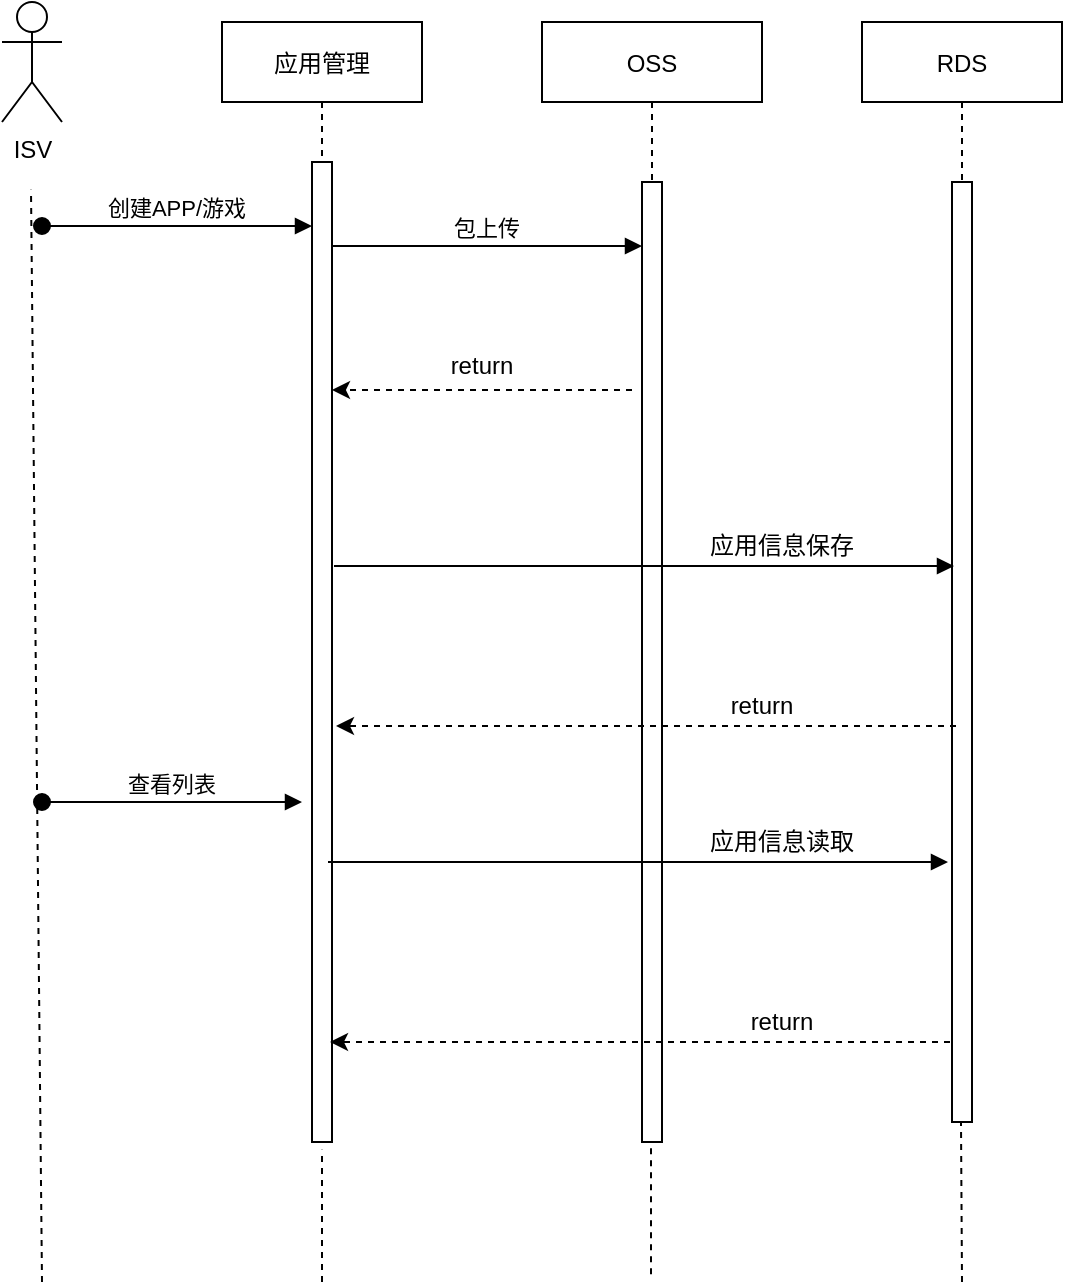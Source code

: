 <mxfile version="14.8.0" type="github">
  <diagram id="kgpKYQtTHZ0yAKxKKP6v" name="Page-1">
    <mxGraphModel dx="1298" dy="754" grid="1" gridSize="10" guides="1" tooltips="1" connect="1" arrows="1" fold="1" page="1" pageScale="1" pageWidth="850" pageHeight="1100" math="0" shadow="0">
      <root>
        <mxCell id="0" />
        <mxCell id="1" parent="0" />
        <mxCell id="3nuBFxr9cyL0pnOWT2aG-1" value="应用管理" style="shape=umlLifeline;perimeter=lifelinePerimeter;container=1;collapsible=0;recursiveResize=0;rounded=0;shadow=0;strokeWidth=1;" parent="1" vertex="1">
          <mxGeometry x="230" y="90" width="100" height="560" as="geometry" />
        </mxCell>
        <mxCell id="3nuBFxr9cyL0pnOWT2aG-2" value="" style="points=[];perimeter=orthogonalPerimeter;rounded=0;shadow=0;strokeWidth=1;" parent="3nuBFxr9cyL0pnOWT2aG-1" vertex="1">
          <mxGeometry x="45" y="70" width="10" height="490" as="geometry" />
        </mxCell>
        <mxCell id="3nuBFxr9cyL0pnOWT2aG-3" value="创建APP/游戏" style="verticalAlign=bottom;startArrow=oval;endArrow=block;startSize=8;shadow=0;strokeWidth=1;" parent="3nuBFxr9cyL0pnOWT2aG-1" edge="1">
          <mxGeometry relative="1" as="geometry">
            <mxPoint x="-90" y="102" as="sourcePoint" />
            <mxPoint x="45" y="102" as="targetPoint" />
          </mxGeometry>
        </mxCell>
        <mxCell id="3nuBFxr9cyL0pnOWT2aG-5" value="OSS" style="shape=umlLifeline;perimeter=lifelinePerimeter;container=1;collapsible=0;recursiveResize=0;rounded=0;shadow=0;strokeWidth=1;" parent="1" vertex="1">
          <mxGeometry x="390" y="90" width="110" height="560" as="geometry" />
        </mxCell>
        <mxCell id="3nuBFxr9cyL0pnOWT2aG-6" value="" style="points=[];perimeter=orthogonalPerimeter;rounded=0;shadow=0;strokeWidth=1;" parent="3nuBFxr9cyL0pnOWT2aG-5" vertex="1">
          <mxGeometry x="50" y="80" width="10" height="480" as="geometry" />
        </mxCell>
        <mxCell id="3nuBFxr9cyL0pnOWT2aG-8" value="包上传" style="verticalAlign=bottom;endArrow=block;entryX=0;entryY=0;shadow=0;strokeWidth=1;" parent="1" edge="1">
          <mxGeometry relative="1" as="geometry">
            <mxPoint x="285" y="202.0" as="sourcePoint" />
            <mxPoint x="440" y="202.0" as="targetPoint" />
          </mxGeometry>
        </mxCell>
        <mxCell id="HlNSfvIwUZxLPlMCXp0n-1" value="ISV" style="shape=umlActor;verticalLabelPosition=bottom;verticalAlign=top;html=1;outlineConnect=0;" vertex="1" parent="1">
          <mxGeometry x="120" y="80" width="30" height="60" as="geometry" />
        </mxCell>
        <mxCell id="HlNSfvIwUZxLPlMCXp0n-5" value="RDS" style="shape=umlLifeline;perimeter=lifelinePerimeter;container=1;collapsible=0;recursiveResize=0;rounded=0;shadow=0;strokeWidth=1;" vertex="1" parent="1">
          <mxGeometry x="550" y="90" width="100" height="550" as="geometry" />
        </mxCell>
        <mxCell id="HlNSfvIwUZxLPlMCXp0n-6" value="" style="points=[];perimeter=orthogonalPerimeter;rounded=0;shadow=0;strokeWidth=1;" vertex="1" parent="HlNSfvIwUZxLPlMCXp0n-5">
          <mxGeometry x="45" y="80" width="10" height="470" as="geometry" />
        </mxCell>
        <mxCell id="HlNSfvIwUZxLPlMCXp0n-7" value="" style="verticalAlign=bottom;endArrow=block;shadow=0;strokeWidth=1;" edge="1" parent="1">
          <mxGeometry x="0.552" y="23" relative="1" as="geometry">
            <mxPoint x="286" y="362.0" as="sourcePoint" />
            <mxPoint x="596" y="362" as="targetPoint" />
            <mxPoint as="offset" />
          </mxGeometry>
        </mxCell>
        <mxCell id="HlNSfvIwUZxLPlMCXp0n-10" value="应用信息保存" style="text;html=1;strokeColor=none;fillColor=none;align=center;verticalAlign=middle;whiteSpace=wrap;rounded=0;" vertex="1" parent="1">
          <mxGeometry x="460" y="342" width="100" height="20" as="geometry" />
        </mxCell>
        <mxCell id="HlNSfvIwUZxLPlMCXp0n-12" value="" style="endArrow=classic;html=1;dashed=1;" edge="1" parent="1">
          <mxGeometry width="50" height="50" relative="1" as="geometry">
            <mxPoint x="435" y="274" as="sourcePoint" />
            <mxPoint x="285" y="274" as="targetPoint" />
          </mxGeometry>
        </mxCell>
        <mxCell id="HlNSfvIwUZxLPlMCXp0n-14" value="return" style="text;html=1;strokeColor=none;fillColor=none;align=center;verticalAlign=middle;whiteSpace=wrap;rounded=0;" vertex="1" parent="1">
          <mxGeometry x="310" y="252" width="100" height="20" as="geometry" />
        </mxCell>
        <mxCell id="HlNSfvIwUZxLPlMCXp0n-16" value="" style="endArrow=classic;html=1;dashed=1;" edge="1" parent="1">
          <mxGeometry width="50" height="50" relative="1" as="geometry">
            <mxPoint x="597" y="442" as="sourcePoint" />
            <mxPoint x="287" y="442" as="targetPoint" />
          </mxGeometry>
        </mxCell>
        <mxCell id="HlNSfvIwUZxLPlMCXp0n-17" value="return" style="text;html=1;strokeColor=none;fillColor=none;align=center;verticalAlign=middle;whiteSpace=wrap;rounded=0;" vertex="1" parent="1">
          <mxGeometry x="450" y="422" width="100" height="20" as="geometry" />
        </mxCell>
        <mxCell id="HlNSfvIwUZxLPlMCXp0n-21" value="查看列表" style="verticalAlign=bottom;startArrow=oval;endArrow=block;startSize=8;shadow=0;strokeWidth=1;" edge="1" parent="1">
          <mxGeometry relative="1" as="geometry">
            <mxPoint x="140" y="480" as="sourcePoint" />
            <mxPoint x="270" y="480" as="targetPoint" />
          </mxGeometry>
        </mxCell>
        <mxCell id="HlNSfvIwUZxLPlMCXp0n-22" value="" style="verticalAlign=bottom;endArrow=block;shadow=0;strokeWidth=1;" edge="1" parent="1">
          <mxGeometry x="0.552" y="23" relative="1" as="geometry">
            <mxPoint x="283" y="510" as="sourcePoint" />
            <mxPoint x="593" y="510" as="targetPoint" />
            <mxPoint as="offset" />
          </mxGeometry>
        </mxCell>
        <mxCell id="HlNSfvIwUZxLPlMCXp0n-23" value="" style="endArrow=classic;html=1;dashed=1;" edge="1" parent="1">
          <mxGeometry width="50" height="50" relative="1" as="geometry">
            <mxPoint x="594" y="600" as="sourcePoint" />
            <mxPoint x="284" y="600" as="targetPoint" />
          </mxGeometry>
        </mxCell>
        <mxCell id="HlNSfvIwUZxLPlMCXp0n-24" value="应用信息读取" style="text;html=1;strokeColor=none;fillColor=none;align=center;verticalAlign=middle;whiteSpace=wrap;rounded=0;" vertex="1" parent="1">
          <mxGeometry x="460" y="490" width="100" height="20" as="geometry" />
        </mxCell>
        <mxCell id="HlNSfvIwUZxLPlMCXp0n-25" value="return" style="text;html=1;strokeColor=none;fillColor=none;align=center;verticalAlign=middle;whiteSpace=wrap;rounded=0;" vertex="1" parent="1">
          <mxGeometry x="460" y="580" width="100" height="20" as="geometry" />
        </mxCell>
        <mxCell id="HlNSfvIwUZxLPlMCXp0n-26" value="" style="endArrow=none;dashed=1;html=1;entryX=0.5;entryY=1.008;entryDx=0;entryDy=0;entryPerimeter=0;" edge="1" parent="1" target="3nuBFxr9cyL0pnOWT2aG-2">
          <mxGeometry width="50" height="50" relative="1" as="geometry">
            <mxPoint x="280" y="720" as="sourcePoint" />
            <mxPoint x="200" y="630" as="targetPoint" />
          </mxGeometry>
        </mxCell>
        <mxCell id="HlNSfvIwUZxLPlMCXp0n-27" value="" style="endArrow=none;dashed=1;html=1;entryX=0.5;entryY=1.008;entryDx=0;entryDy=0;entryPerimeter=0;" edge="1" parent="1">
          <mxGeometry width="50" height="50" relative="1" as="geometry">
            <mxPoint x="444.5" y="716.08" as="sourcePoint" />
            <mxPoint x="444.5" y="650.0" as="targetPoint" />
          </mxGeometry>
        </mxCell>
        <mxCell id="HlNSfvIwUZxLPlMCXp0n-28" value="" style="endArrow=none;dashed=1;html=1;entryX=0.5;entryY=1.008;entryDx=0;entryDy=0;entryPerimeter=0;" edge="1" parent="1">
          <mxGeometry width="50" height="50" relative="1" as="geometry">
            <mxPoint x="600" y="720" as="sourcePoint" />
            <mxPoint x="599.5" y="640.0" as="targetPoint" />
          </mxGeometry>
        </mxCell>
        <mxCell id="HlNSfvIwUZxLPlMCXp0n-29" value="" style="endArrow=none;dashed=1;html=1;entryX=0.5;entryY=1.008;entryDx=0;entryDy=0;entryPerimeter=0;" edge="1" parent="1">
          <mxGeometry width="50" height="50" relative="1" as="geometry">
            <mxPoint x="140" y="720" as="sourcePoint" />
            <mxPoint x="134.5" y="173.92" as="targetPoint" />
          </mxGeometry>
        </mxCell>
      </root>
    </mxGraphModel>
  </diagram>
</mxfile>

